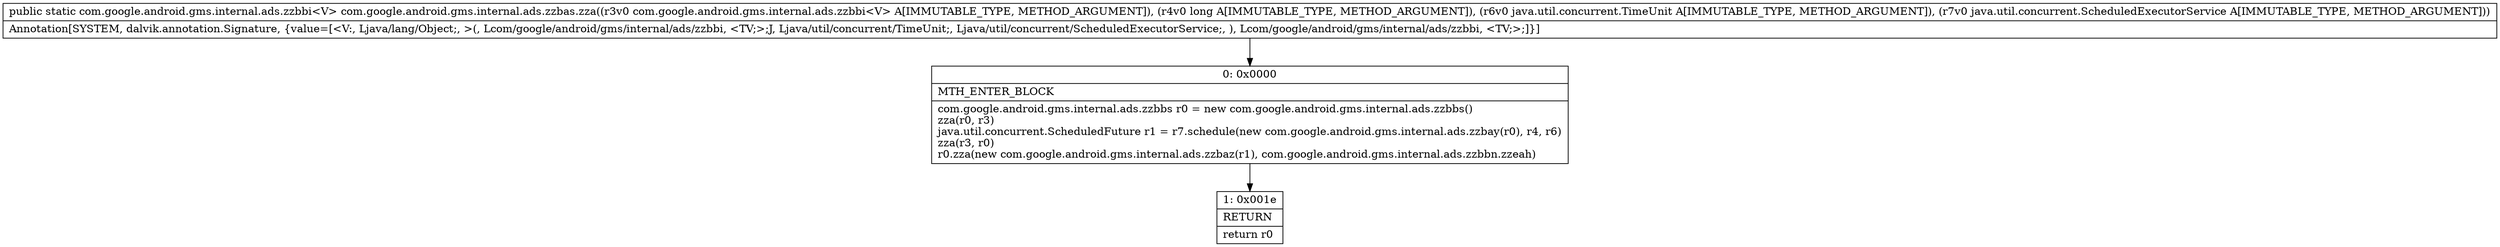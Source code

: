 digraph "CFG forcom.google.android.gms.internal.ads.zzbas.zza(Lcom\/google\/android\/gms\/internal\/ads\/zzbbi;JLjava\/util\/concurrent\/TimeUnit;Ljava\/util\/concurrent\/ScheduledExecutorService;)Lcom\/google\/android\/gms\/internal\/ads\/zzbbi;" {
Node_0 [shape=record,label="{0\:\ 0x0000|MTH_ENTER_BLOCK\l|com.google.android.gms.internal.ads.zzbbs r0 = new com.google.android.gms.internal.ads.zzbbs()\lzza(r0, r3)\ljava.util.concurrent.ScheduledFuture r1 = r7.schedule(new com.google.android.gms.internal.ads.zzbay(r0), r4, r6)\lzza(r3, r0)\lr0.zza(new com.google.android.gms.internal.ads.zzbaz(r1), com.google.android.gms.internal.ads.zzbbn.zzeah)\l}"];
Node_1 [shape=record,label="{1\:\ 0x001e|RETURN\l|return r0\l}"];
MethodNode[shape=record,label="{public static com.google.android.gms.internal.ads.zzbbi\<V\> com.google.android.gms.internal.ads.zzbas.zza((r3v0 com.google.android.gms.internal.ads.zzbbi\<V\> A[IMMUTABLE_TYPE, METHOD_ARGUMENT]), (r4v0 long A[IMMUTABLE_TYPE, METHOD_ARGUMENT]), (r6v0 java.util.concurrent.TimeUnit A[IMMUTABLE_TYPE, METHOD_ARGUMENT]), (r7v0 java.util.concurrent.ScheduledExecutorService A[IMMUTABLE_TYPE, METHOD_ARGUMENT]))  | Annotation[SYSTEM, dalvik.annotation.Signature, \{value=[\<V:, Ljava\/lang\/Object;, \>(, Lcom\/google\/android\/gms\/internal\/ads\/zzbbi, \<TV;\>;J, Ljava\/util\/concurrent\/TimeUnit;, Ljava\/util\/concurrent\/ScheduledExecutorService;, ), Lcom\/google\/android\/gms\/internal\/ads\/zzbbi, \<TV;\>;]\}]\l}"];
MethodNode -> Node_0;
Node_0 -> Node_1;
}

